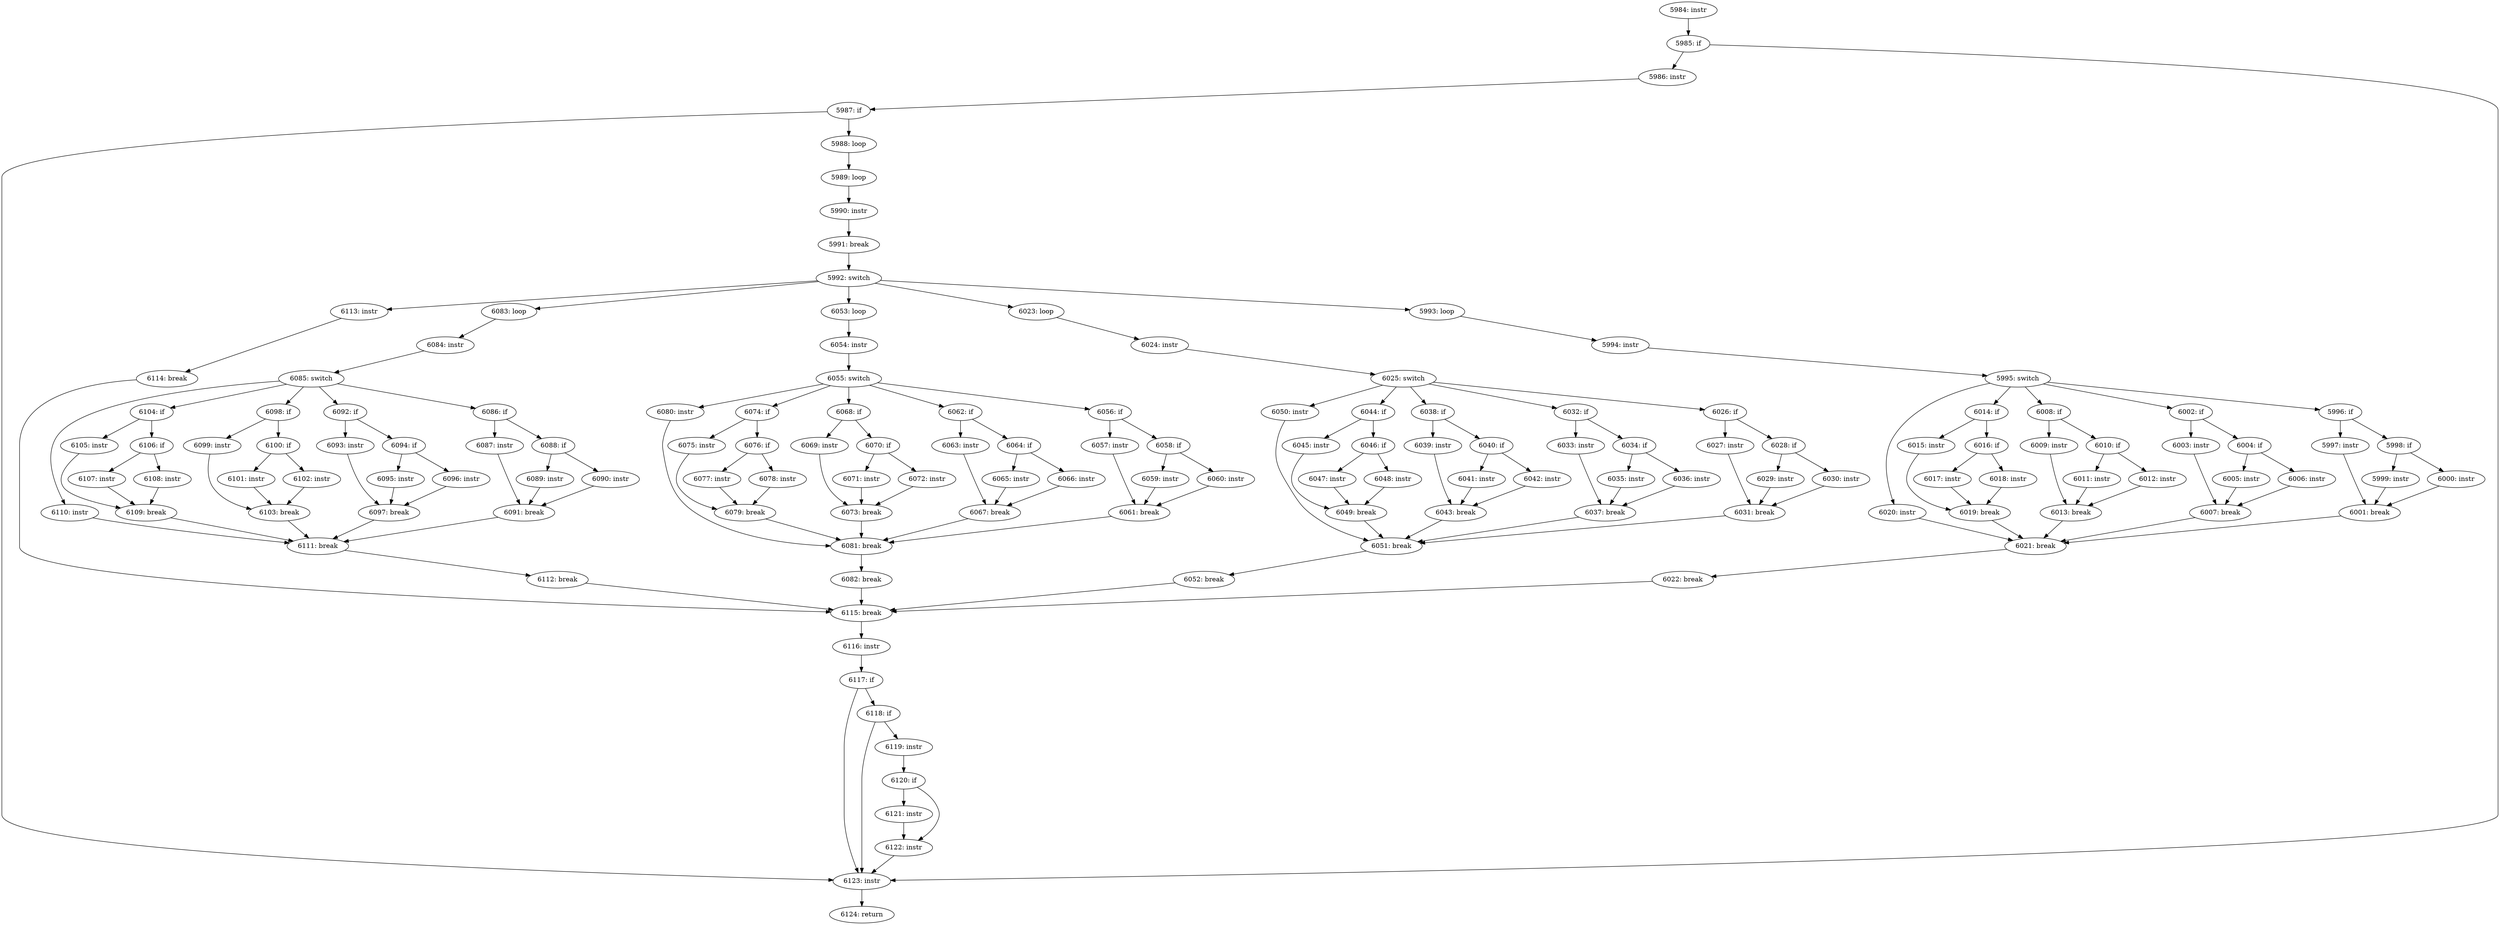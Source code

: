 digraph CFG_tcp_send_dupack {
5984 [label="5984: instr"]
	5984 -> 5985
5985 [label="5985: if"]
	5985 -> 5986
	5985 -> 6123
5986 [label="5986: instr"]
	5986 -> 5987
5987 [label="5987: if"]
	5987 -> 5988
	5987 -> 6123
5988 [label="5988: loop"]
	5988 -> 5989
5989 [label="5989: loop"]
	5989 -> 5990
5990 [label="5990: instr"]
	5990 -> 5991
5991 [label="5991: break"]
	5991 -> 5992
5992 [label="5992: switch"]
	5992 -> 6113
	5992 -> 6083
	5992 -> 6053
	5992 -> 6023
	5992 -> 5993
5993 [label="5993: loop"]
	5993 -> 5994
5994 [label="5994: instr"]
	5994 -> 5995
5995 [label="5995: switch"]
	5995 -> 6020
	5995 -> 6014
	5995 -> 6008
	5995 -> 6002
	5995 -> 5996
5996 [label="5996: if"]
	5996 -> 5997
	5996 -> 5998
5997 [label="5997: instr"]
	5997 -> 6001
5998 [label="5998: if"]
	5998 -> 5999
	5998 -> 6000
5999 [label="5999: instr"]
	5999 -> 6001
6000 [label="6000: instr"]
	6000 -> 6001
6001 [label="6001: break"]
	6001 -> 6021
6002 [label="6002: if"]
	6002 -> 6003
	6002 -> 6004
6003 [label="6003: instr"]
	6003 -> 6007
6004 [label="6004: if"]
	6004 -> 6005
	6004 -> 6006
6005 [label="6005: instr"]
	6005 -> 6007
6006 [label="6006: instr"]
	6006 -> 6007
6007 [label="6007: break"]
	6007 -> 6021
6008 [label="6008: if"]
	6008 -> 6009
	6008 -> 6010
6009 [label="6009: instr"]
	6009 -> 6013
6010 [label="6010: if"]
	6010 -> 6011
	6010 -> 6012
6011 [label="6011: instr"]
	6011 -> 6013
6012 [label="6012: instr"]
	6012 -> 6013
6013 [label="6013: break"]
	6013 -> 6021
6014 [label="6014: if"]
	6014 -> 6015
	6014 -> 6016
6015 [label="6015: instr"]
	6015 -> 6019
6016 [label="6016: if"]
	6016 -> 6017
	6016 -> 6018
6017 [label="6017: instr"]
	6017 -> 6019
6018 [label="6018: instr"]
	6018 -> 6019
6019 [label="6019: break"]
	6019 -> 6021
6020 [label="6020: instr"]
	6020 -> 6021
6021 [label="6021: break"]
	6021 -> 6022
6022 [label="6022: break"]
	6022 -> 6115
6023 [label="6023: loop"]
	6023 -> 6024
6024 [label="6024: instr"]
	6024 -> 6025
6025 [label="6025: switch"]
	6025 -> 6050
	6025 -> 6044
	6025 -> 6038
	6025 -> 6032
	6025 -> 6026
6026 [label="6026: if"]
	6026 -> 6027
	6026 -> 6028
6027 [label="6027: instr"]
	6027 -> 6031
6028 [label="6028: if"]
	6028 -> 6029
	6028 -> 6030
6029 [label="6029: instr"]
	6029 -> 6031
6030 [label="6030: instr"]
	6030 -> 6031
6031 [label="6031: break"]
	6031 -> 6051
6032 [label="6032: if"]
	6032 -> 6033
	6032 -> 6034
6033 [label="6033: instr"]
	6033 -> 6037
6034 [label="6034: if"]
	6034 -> 6035
	6034 -> 6036
6035 [label="6035: instr"]
	6035 -> 6037
6036 [label="6036: instr"]
	6036 -> 6037
6037 [label="6037: break"]
	6037 -> 6051
6038 [label="6038: if"]
	6038 -> 6039
	6038 -> 6040
6039 [label="6039: instr"]
	6039 -> 6043
6040 [label="6040: if"]
	6040 -> 6041
	6040 -> 6042
6041 [label="6041: instr"]
	6041 -> 6043
6042 [label="6042: instr"]
	6042 -> 6043
6043 [label="6043: break"]
	6043 -> 6051
6044 [label="6044: if"]
	6044 -> 6045
	6044 -> 6046
6045 [label="6045: instr"]
	6045 -> 6049
6046 [label="6046: if"]
	6046 -> 6047
	6046 -> 6048
6047 [label="6047: instr"]
	6047 -> 6049
6048 [label="6048: instr"]
	6048 -> 6049
6049 [label="6049: break"]
	6049 -> 6051
6050 [label="6050: instr"]
	6050 -> 6051
6051 [label="6051: break"]
	6051 -> 6052
6052 [label="6052: break"]
	6052 -> 6115
6053 [label="6053: loop"]
	6053 -> 6054
6054 [label="6054: instr"]
	6054 -> 6055
6055 [label="6055: switch"]
	6055 -> 6080
	6055 -> 6074
	6055 -> 6068
	6055 -> 6062
	6055 -> 6056
6056 [label="6056: if"]
	6056 -> 6057
	6056 -> 6058
6057 [label="6057: instr"]
	6057 -> 6061
6058 [label="6058: if"]
	6058 -> 6059
	6058 -> 6060
6059 [label="6059: instr"]
	6059 -> 6061
6060 [label="6060: instr"]
	6060 -> 6061
6061 [label="6061: break"]
	6061 -> 6081
6062 [label="6062: if"]
	6062 -> 6063
	6062 -> 6064
6063 [label="6063: instr"]
	6063 -> 6067
6064 [label="6064: if"]
	6064 -> 6065
	6064 -> 6066
6065 [label="6065: instr"]
	6065 -> 6067
6066 [label="6066: instr"]
	6066 -> 6067
6067 [label="6067: break"]
	6067 -> 6081
6068 [label="6068: if"]
	6068 -> 6069
	6068 -> 6070
6069 [label="6069: instr"]
	6069 -> 6073
6070 [label="6070: if"]
	6070 -> 6071
	6070 -> 6072
6071 [label="6071: instr"]
	6071 -> 6073
6072 [label="6072: instr"]
	6072 -> 6073
6073 [label="6073: break"]
	6073 -> 6081
6074 [label="6074: if"]
	6074 -> 6075
	6074 -> 6076
6075 [label="6075: instr"]
	6075 -> 6079
6076 [label="6076: if"]
	6076 -> 6077
	6076 -> 6078
6077 [label="6077: instr"]
	6077 -> 6079
6078 [label="6078: instr"]
	6078 -> 6079
6079 [label="6079: break"]
	6079 -> 6081
6080 [label="6080: instr"]
	6080 -> 6081
6081 [label="6081: break"]
	6081 -> 6082
6082 [label="6082: break"]
	6082 -> 6115
6083 [label="6083: loop"]
	6083 -> 6084
6084 [label="6084: instr"]
	6084 -> 6085
6085 [label="6085: switch"]
	6085 -> 6110
	6085 -> 6104
	6085 -> 6098
	6085 -> 6092
	6085 -> 6086
6086 [label="6086: if"]
	6086 -> 6087
	6086 -> 6088
6087 [label="6087: instr"]
	6087 -> 6091
6088 [label="6088: if"]
	6088 -> 6089
	6088 -> 6090
6089 [label="6089: instr"]
	6089 -> 6091
6090 [label="6090: instr"]
	6090 -> 6091
6091 [label="6091: break"]
	6091 -> 6111
6092 [label="6092: if"]
	6092 -> 6093
	6092 -> 6094
6093 [label="6093: instr"]
	6093 -> 6097
6094 [label="6094: if"]
	6094 -> 6095
	6094 -> 6096
6095 [label="6095: instr"]
	6095 -> 6097
6096 [label="6096: instr"]
	6096 -> 6097
6097 [label="6097: break"]
	6097 -> 6111
6098 [label="6098: if"]
	6098 -> 6099
	6098 -> 6100
6099 [label="6099: instr"]
	6099 -> 6103
6100 [label="6100: if"]
	6100 -> 6101
	6100 -> 6102
6101 [label="6101: instr"]
	6101 -> 6103
6102 [label="6102: instr"]
	6102 -> 6103
6103 [label="6103: break"]
	6103 -> 6111
6104 [label="6104: if"]
	6104 -> 6105
	6104 -> 6106
6105 [label="6105: instr"]
	6105 -> 6109
6106 [label="6106: if"]
	6106 -> 6107
	6106 -> 6108
6107 [label="6107: instr"]
	6107 -> 6109
6108 [label="6108: instr"]
	6108 -> 6109
6109 [label="6109: break"]
	6109 -> 6111
6110 [label="6110: instr"]
	6110 -> 6111
6111 [label="6111: break"]
	6111 -> 6112
6112 [label="6112: break"]
	6112 -> 6115
6113 [label="6113: instr"]
	6113 -> 6114
6114 [label="6114: break"]
	6114 -> 6115
6115 [label="6115: break"]
	6115 -> 6116
6116 [label="6116: instr"]
	6116 -> 6117
6117 [label="6117: if"]
	6117 -> 6118
	6117 -> 6123
6118 [label="6118: if"]
	6118 -> 6119
	6118 -> 6123
6119 [label="6119: instr"]
	6119 -> 6120
6120 [label="6120: if"]
	6120 -> 6121
	6120 -> 6122
6121 [label="6121: instr"]
	6121 -> 6122
6122 [label="6122: instr"]
	6122 -> 6123
6123 [label="6123: instr"]
	6123 -> 6124
6124 [label="6124: return"]
	
}
